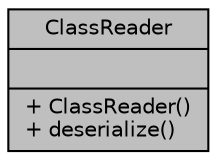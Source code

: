 digraph "ClassReader"
{
  bgcolor="transparent";
  edge [fontname="Helvetica",fontsize="10",labelfontname="Helvetica",labelfontsize="10"];
  node [fontname="Helvetica",fontsize="10",shape=record];
  Node1 [label="{ClassReader\n||+ ClassReader()\l+ deserialize()\l}",height=0.2,width=0.4,color="black", fillcolor="grey75", style="filled", fontcolor="black"];
}
